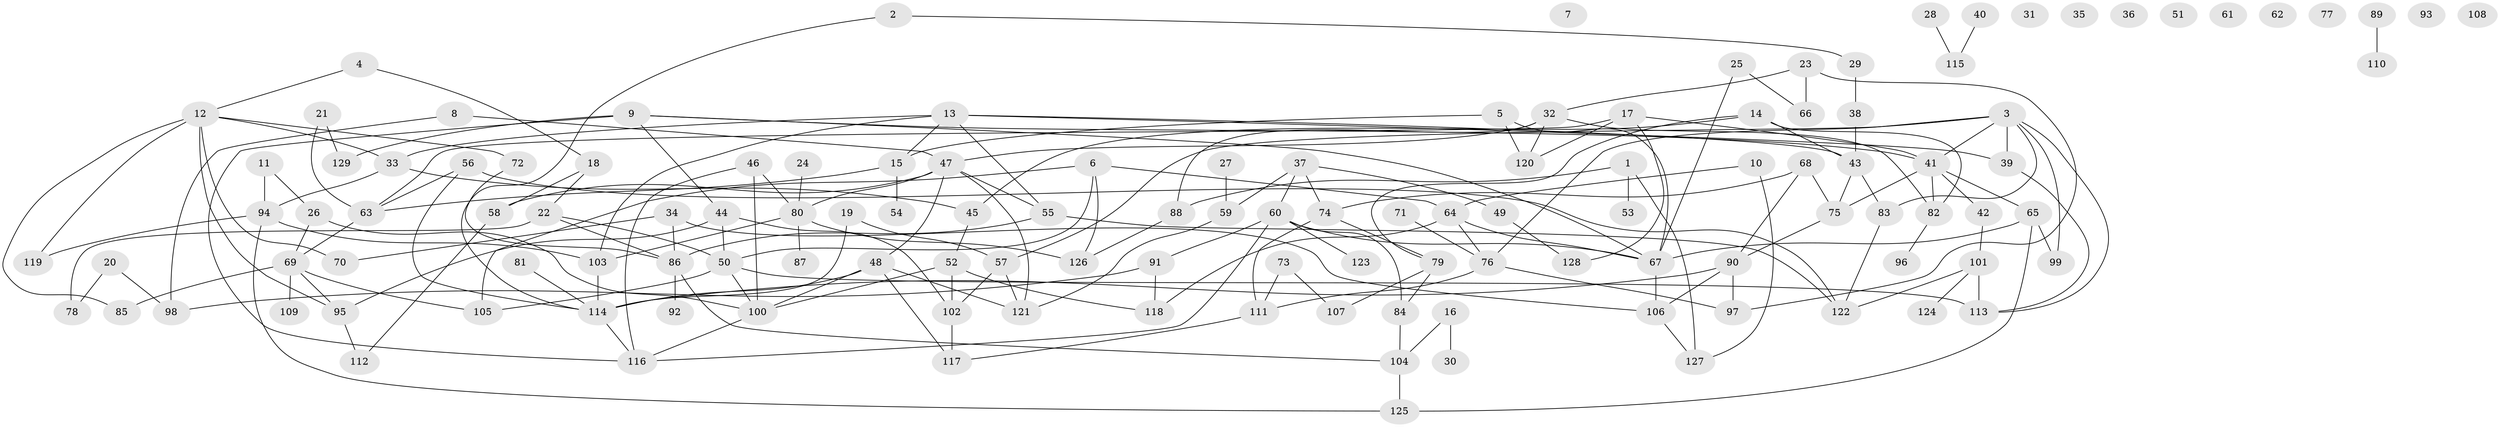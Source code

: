 // Generated by graph-tools (version 1.1) at 2025/38/03/09/25 04:38:55]
// undirected, 129 vertices, 194 edges
graph export_dot {
graph [start="1"]
  node [color=gray90,style=filled];
  1;
  2;
  3;
  4;
  5;
  6;
  7;
  8;
  9;
  10;
  11;
  12;
  13;
  14;
  15;
  16;
  17;
  18;
  19;
  20;
  21;
  22;
  23;
  24;
  25;
  26;
  27;
  28;
  29;
  30;
  31;
  32;
  33;
  34;
  35;
  36;
  37;
  38;
  39;
  40;
  41;
  42;
  43;
  44;
  45;
  46;
  47;
  48;
  49;
  50;
  51;
  52;
  53;
  54;
  55;
  56;
  57;
  58;
  59;
  60;
  61;
  62;
  63;
  64;
  65;
  66;
  67;
  68;
  69;
  70;
  71;
  72;
  73;
  74;
  75;
  76;
  77;
  78;
  79;
  80;
  81;
  82;
  83;
  84;
  85;
  86;
  87;
  88;
  89;
  90;
  91;
  92;
  93;
  94;
  95;
  96;
  97;
  98;
  99;
  100;
  101;
  102;
  103;
  104;
  105;
  106;
  107;
  108;
  109;
  110;
  111;
  112;
  113;
  114;
  115;
  116;
  117;
  118;
  119;
  120;
  121;
  122;
  123;
  124;
  125;
  126;
  127;
  128;
  129;
  1 -- 53;
  1 -- 88;
  1 -- 127;
  2 -- 29;
  2 -- 114;
  3 -- 39;
  3 -- 41;
  3 -- 57;
  3 -- 76;
  3 -- 83;
  3 -- 99;
  3 -- 113;
  4 -- 12;
  4 -- 18;
  5 -- 15;
  5 -- 67;
  5 -- 120;
  6 -- 50;
  6 -- 64;
  6 -- 105;
  6 -- 126;
  8 -- 47;
  8 -- 98;
  9 -- 41;
  9 -- 44;
  9 -- 67;
  9 -- 116;
  9 -- 129;
  10 -- 64;
  10 -- 127;
  11 -- 26;
  11 -- 94;
  12 -- 33;
  12 -- 70;
  12 -- 72;
  12 -- 85;
  12 -- 95;
  12 -- 119;
  13 -- 15;
  13 -- 33;
  13 -- 39;
  13 -- 43;
  13 -- 55;
  13 -- 103;
  14 -- 43;
  14 -- 45;
  14 -- 79;
  14 -- 82;
  15 -- 54;
  15 -- 63;
  16 -- 30;
  16 -- 104;
  17 -- 41;
  17 -- 63;
  17 -- 120;
  17 -- 128;
  18 -- 22;
  18 -- 58;
  19 -- 57;
  19 -- 114;
  20 -- 78;
  20 -- 98;
  21 -- 63;
  21 -- 129;
  22 -- 50;
  22 -- 78;
  22 -- 86;
  23 -- 32;
  23 -- 66;
  23 -- 97;
  24 -- 80;
  25 -- 66;
  25 -- 67;
  26 -- 69;
  26 -- 100;
  27 -- 59;
  28 -- 115;
  29 -- 38;
  32 -- 47;
  32 -- 82;
  32 -- 88;
  32 -- 120;
  33 -- 45;
  33 -- 94;
  34 -- 70;
  34 -- 86;
  34 -- 106;
  37 -- 49;
  37 -- 59;
  37 -- 60;
  37 -- 74;
  38 -- 43;
  39 -- 113;
  40 -- 115;
  41 -- 42;
  41 -- 65;
  41 -- 75;
  41 -- 82;
  42 -- 101;
  43 -- 75;
  43 -- 83;
  44 -- 50;
  44 -- 95;
  44 -- 102;
  45 -- 52;
  46 -- 80;
  46 -- 100;
  46 -- 116;
  47 -- 48;
  47 -- 55;
  47 -- 58;
  47 -- 80;
  47 -- 121;
  48 -- 100;
  48 -- 114;
  48 -- 117;
  48 -- 121;
  49 -- 128;
  50 -- 100;
  50 -- 105;
  50 -- 113;
  52 -- 100;
  52 -- 102;
  52 -- 118;
  55 -- 86;
  55 -- 122;
  56 -- 63;
  56 -- 114;
  56 -- 122;
  57 -- 102;
  57 -- 121;
  58 -- 112;
  59 -- 121;
  60 -- 67;
  60 -- 84;
  60 -- 91;
  60 -- 116;
  60 -- 123;
  63 -- 69;
  64 -- 67;
  64 -- 76;
  64 -- 118;
  65 -- 67;
  65 -- 99;
  65 -- 125;
  67 -- 106;
  68 -- 74;
  68 -- 75;
  68 -- 90;
  69 -- 85;
  69 -- 95;
  69 -- 105;
  69 -- 109;
  71 -- 76;
  72 -- 86;
  73 -- 107;
  73 -- 111;
  74 -- 79;
  74 -- 111;
  75 -- 90;
  76 -- 97;
  76 -- 111;
  79 -- 84;
  79 -- 107;
  80 -- 87;
  80 -- 103;
  80 -- 126;
  81 -- 114;
  82 -- 96;
  83 -- 122;
  84 -- 104;
  86 -- 92;
  86 -- 104;
  88 -- 126;
  89 -- 110;
  90 -- 97;
  90 -- 106;
  90 -- 114;
  91 -- 98;
  91 -- 118;
  94 -- 103;
  94 -- 119;
  94 -- 125;
  95 -- 112;
  100 -- 116;
  101 -- 113;
  101 -- 122;
  101 -- 124;
  102 -- 117;
  103 -- 114;
  104 -- 125;
  106 -- 127;
  111 -- 117;
  114 -- 116;
}
